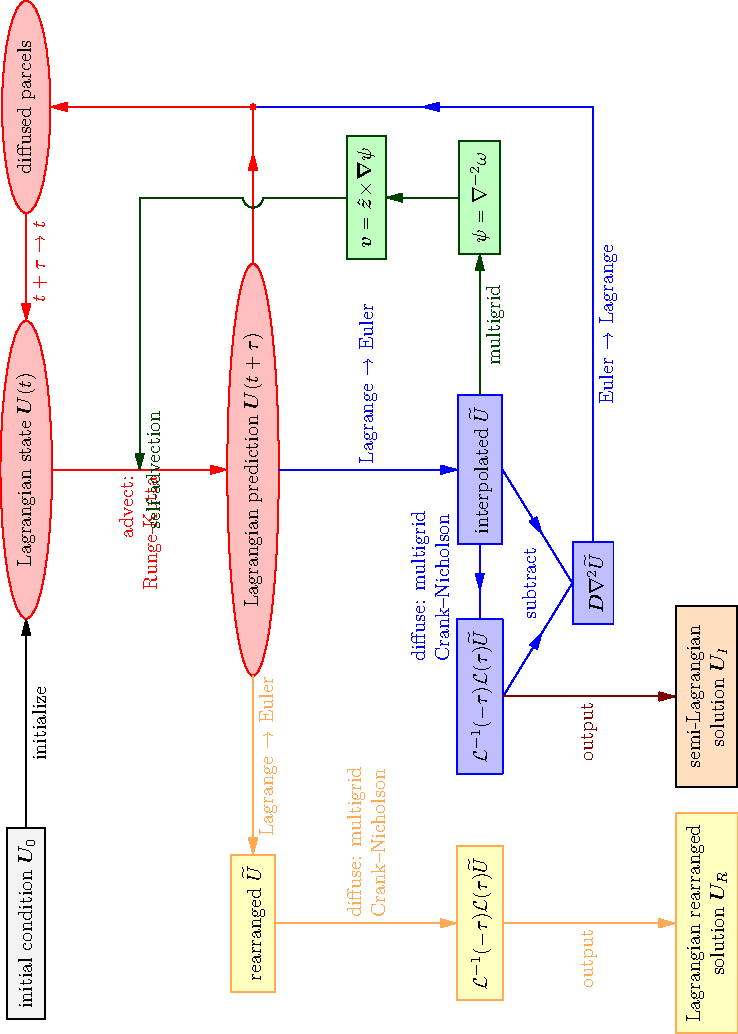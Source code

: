 texpreamble("
\usepackage{bm}
\def\v{\bm}
\def\grad{\v\nabla}
\def\cross{{\v\times}}
\def\curl{\grad\cross}
\def\del{\nabla}
");

defaultpen(fontsize(10pt));

real margin=1.5mm;
real h=8cm;
real v=4cm;

Label cell(string s, string size="", pair position,
	    align align=NoAlign, pen p=nullpen, filltype filltype=NoFill)
{
  return Label(s,size,realmult(position,(h,v)),align,p,filltype);
}

frame IC,Adv0,Adv,AdvD,Ur,Ui,Crank,CrankR,Urout,Diff,UIout,psi,vel;

box(IC,cell("initial condition $\v U_0$",(0,1)),margin,black,
    FillDraw(palegray));
ellipse(Adv0,cell("Lagrangian state $\v U(t)$",(1,1)),margin,red,
	FillDraw(palered));
ellipse(Adv,cell("Lagrangian prediction $\v U(t+\tau)$",(1,0)),margin,red,
	FillDraw(palered));
ellipse(AdvD,cell("diffused parcels",(1.8,1)),margin,red,FillDraw(palered));
box(Ur,cell("rearranged $\v \widetilde U$",(0,0)),margin,orange+gray,
    FillDraw(paleyellow));
box(Ui,cell("interpolated $\v \widetilde U$",(1,-1)),margin,blue,
    FillDraw(paleblue));
box(Crank,cell("${\cal L}^{-1}(-\tau){\cal L}(\tau)\v \widetilde U$",(0.5,-1)),
    margin,blue,FillDraw(paleblue));
box(CrankR,cell("${\cal L}^{-1}(-\tau){\cal L}(\tau)\v \widetilde U$",
		(0,-1)),margin,orange+gray,
    FillDraw(paleyellow));
box(Urout,cell(minipage("\center{Lagrangian rearranged solution~$\v U_R$}",
			100pt),(0,-2)),margin,orange+gray,FillDraw(paleyellow));
box(Diff,cell("$\v D\del^2 \v \widetilde U$",(0.75,-1.5)),margin,blue,
    FillDraw(paleblue));
box(UIout,cell(minipage("\center{semi-Lagrangian solution~$\v U_I$}",80pt),
	       (0.5,-2)),margin,FillDraw(palered+paleyellow));
box(psi,cell("$\psi=\del^{-2}\omega$",(1.6,-1)),margin,darkgreen,
    FillDraw(palegreen));
box(vel,cell("$\v v=\v{\hat z} \cross\grad\psi$",(1.6,-0.5)),margin,darkgreen,
    FillDraw(palegreen));

pair padv=0.5*(point(Adv0,S)+point(Adv,N));

add(IC);
add(Adv0);
add(Adv);
add(AdvD);
add(Ur);
add(Ui);
add(Crank);
add(CrankR);
add(Urout);
add(Diff);
add(UIout);
add(psi);
add(vel);

draw("initialize",point(IC,E)--point(Adv0,W),RightSide,Arrow,PenMargin);
draw(minipage("\flushright{advect: Runge-Kutta}",80pt),
     point(Adv0,S)--point(Adv,N),RightSide,red,Arrow,PenMargin);
draw(Label("Lagrange $\rightarrow$ Euler",0.45),point(Adv,W)--point(Ur,E),LeftSide,orange+gray,
     Arrow,PenMargin);
draw("Lagrange $\rightarrow$ Euler",point(Adv,S)--point(Ui,N),LeftSide,blue,
     Arrow,PenMargin);
draw(point(Adv,E)--(point(AdvD,S).x,point(Adv,E).y),red,Arrow(Relative(0.7)),
     PenMargin);
draw(minipage("\flushleft{diffuse: multigrid Crank--Nicholson}",80pt),
     point(Ui,W)--point(Crank,E),5N,blue,MidArrow,PenMargin);
draw(minipage("\flushleft{diffuse: multigrid Crank--Nicholson}",80pt),
     point(Ur,S)--point(CrankR,N),LeftSide,orange+gray,Arrow,PenMargin);
draw("output",point(CrankR,S)--point(Urout,N),RightSide,orange+gray,Arrow,PenMargin);
draw(point(Ui,S)--point(Diff,N),blue,MidArrow,PenMargin);
draw(point(Crank,S)--point(Diff,N),blue,MidArrow,PenMargin);
label("subtract",point(Diff,N),6N,blue);
draw(Label("Euler $\rightarrow$ Lagrange",0.5),
     point(Diff,E)--(point(AdvD,S).x,point(Diff,E).y)--
     (point(AdvD,S).x,point(Adv,E).y),RightSide,blue,Arrow(position=1.5),
     PenMargin);
dot((point(AdvD,S).x,point(Adv,E).y),red);
draw((point(AdvD,S).x,point(Adv,E).y)--point(AdvD,S),red,Arrow,PenMargin);
draw("output",point(Crank,S)--point(UIout,N),RightSide,brown,Arrow,PenMargin);
draw(Label("$t+\tau\rightarrow t$",0.45),point(AdvD,W)--point(Adv0,E),LeftSide,red,Arrow,
PenMargin);
draw(point(psi,N)--point(vel,S),darkgreen,Arrow,PenMargin);
draw(Label("self-advection",5.5),point(vel,N)--
     arc((point(vel,N).x,point(Adv,E).y),5,270,90)--(point(vel,N).x,padv.y)--
     padv,LeftSide,darkgreen,Arrow,PenMargin);
draw(Label("multigrid",0.5,S),point(Ui,E)--point(psi,W),darkgreen,
     Arrow,PenMargin);

shipout(Landscape);
